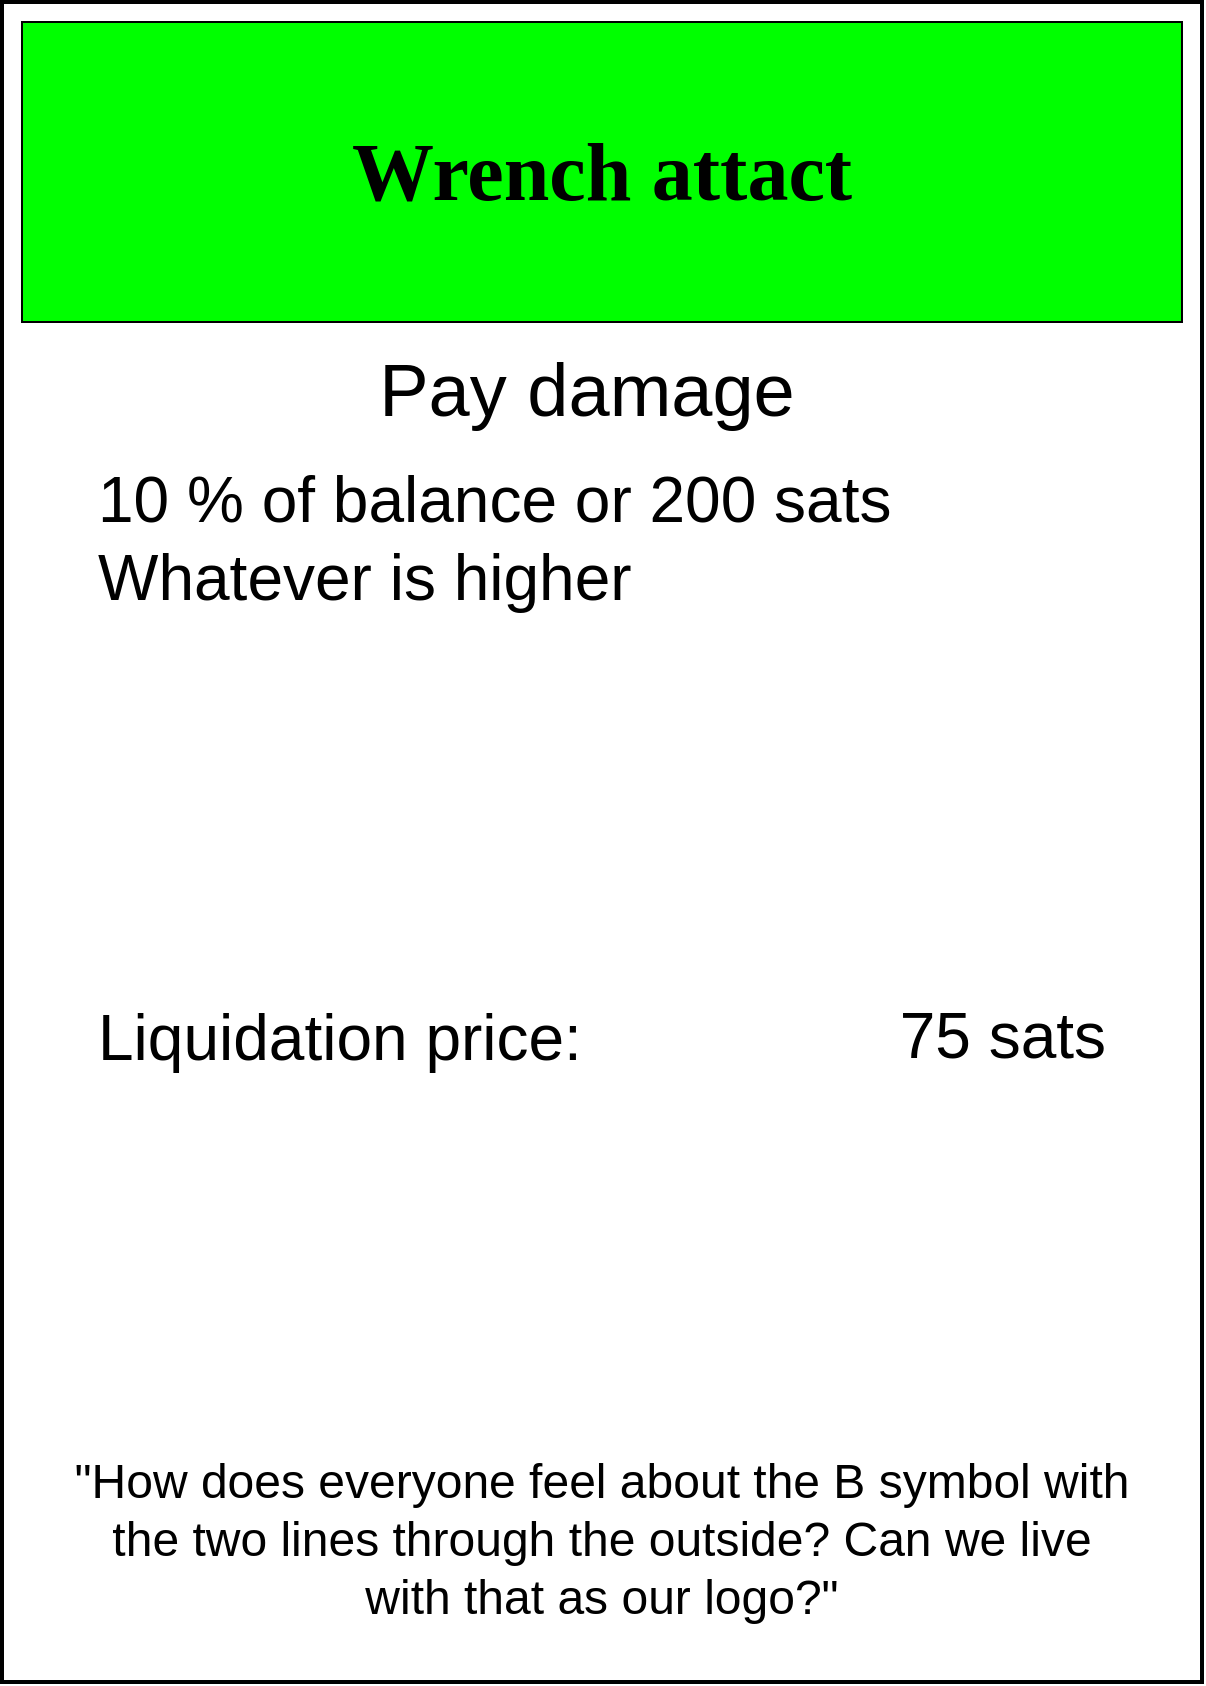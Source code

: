 <mxfile version="21.3.3" type="device">
  <diagram name="Page-1" id="e2OG8YVAVIMXFCKYnt1o">
    <mxGraphModel dx="668" dy="1005" grid="1" gridSize="10" guides="1" tooltips="1" connect="1" arrows="1" fold="1" page="1" pageScale="1" pageWidth="850" pageHeight="1100" math="0" shadow="0">
      <root>
        <mxCell id="0" />
        <mxCell id="1" parent="0" />
        <mxCell id="ifZcxbc6ViH0zZD_RYen-2" value="" style="rounded=0;whiteSpace=wrap;html=1;strokeWidth=2;" parent="1" vertex="1">
          <mxGeometry x="80" y="120" width="600" height="840" as="geometry" />
        </mxCell>
        <mxCell id="ifZcxbc6ViH0zZD_RYen-3" value="&lt;font face=&quot;Verdana&quot; color=&quot;#000000&quot;&gt;&lt;span style=&quot;font-size: 41px;&quot;&gt;&lt;b&gt;Wrench attact&lt;/b&gt;&lt;/span&gt;&lt;/font&gt;" style="rounded=0;whiteSpace=wrap;html=1;fillColor=#00ff00;" parent="1" vertex="1">
          <mxGeometry x="90" y="130" width="580" height="150" as="geometry" />
        </mxCell>
        <mxCell id="ifZcxbc6ViH0zZD_RYen-4" value="&lt;font style=&quot;font-size: 37px;&quot;&gt;Pay damage&lt;/font&gt;" style="text;html=1;strokeColor=none;fillColor=none;align=center;verticalAlign=middle;whiteSpace=wrap;rounded=0;" parent="1" vertex="1">
          <mxGeometry x="150" y="290" width="445" height="50" as="geometry" />
        </mxCell>
        <mxCell id="ifZcxbc6ViH0zZD_RYen-13" value="&lt;font style=&quot;font-size: 24px;&quot;&gt;&quot;How does everyone feel about the B symbol with the two lines through the outside? Can we live with that as our logo?&quot;&lt;/font&gt;" style="text;html=1;strokeColor=none;fillColor=none;align=center;verticalAlign=middle;whiteSpace=wrap;rounded=0;" parent="1" vertex="1">
          <mxGeometry x="115" y="830" width="530" height="118" as="geometry" />
        </mxCell>
        <mxCell id="AQVznC5wjigk1xOmniH--4" value="&lt;div style=&quot;&quot;&gt;&lt;/div&gt;&lt;font style=&quot;font-size: 32px;&quot;&gt;10 % of balance or 200 sats&lt;br&gt;Whatever is higher&lt;br&gt;&lt;br&gt;&lt;br&gt;&lt;br&gt;&lt;br&gt;&lt;br&gt;Liquidation price:&lt;br&gt;&lt;br&gt;&lt;br&gt;&lt;br&gt;&lt;br&gt;&lt;/font&gt;" style="text;html=1;strokeColor=none;fillColor=none;align=left;verticalAlign=middle;whiteSpace=wrap;rounded=0;" parent="1" vertex="1">
          <mxGeometry x="126" y="330" width="414" height="500" as="geometry" />
        </mxCell>
        <mxCell id="AQVznC5wjigk1xOmniH--5" value="&lt;div style=&quot;font-size: 32px;&quot;&gt;&lt;br&gt;&lt;br&gt;&lt;br&gt;&lt;br&gt;&lt;br&gt;&lt;br&gt;&lt;br&gt;75 sats&lt;br&gt;&lt;br&gt;&lt;br&gt;&lt;br&gt;&lt;br&gt;&lt;/div&gt;&lt;div style=&quot;font-size: 32px;&quot;&gt;&lt;br&gt;&lt;/div&gt;" style="text;html=1;strokeColor=none;fillColor=none;align=right;verticalAlign=middle;whiteSpace=wrap;rounded=0;" parent="1" vertex="1">
          <mxGeometry x="390" y="288" width="244" height="620" as="geometry" />
        </mxCell>
      </root>
    </mxGraphModel>
  </diagram>
</mxfile>
